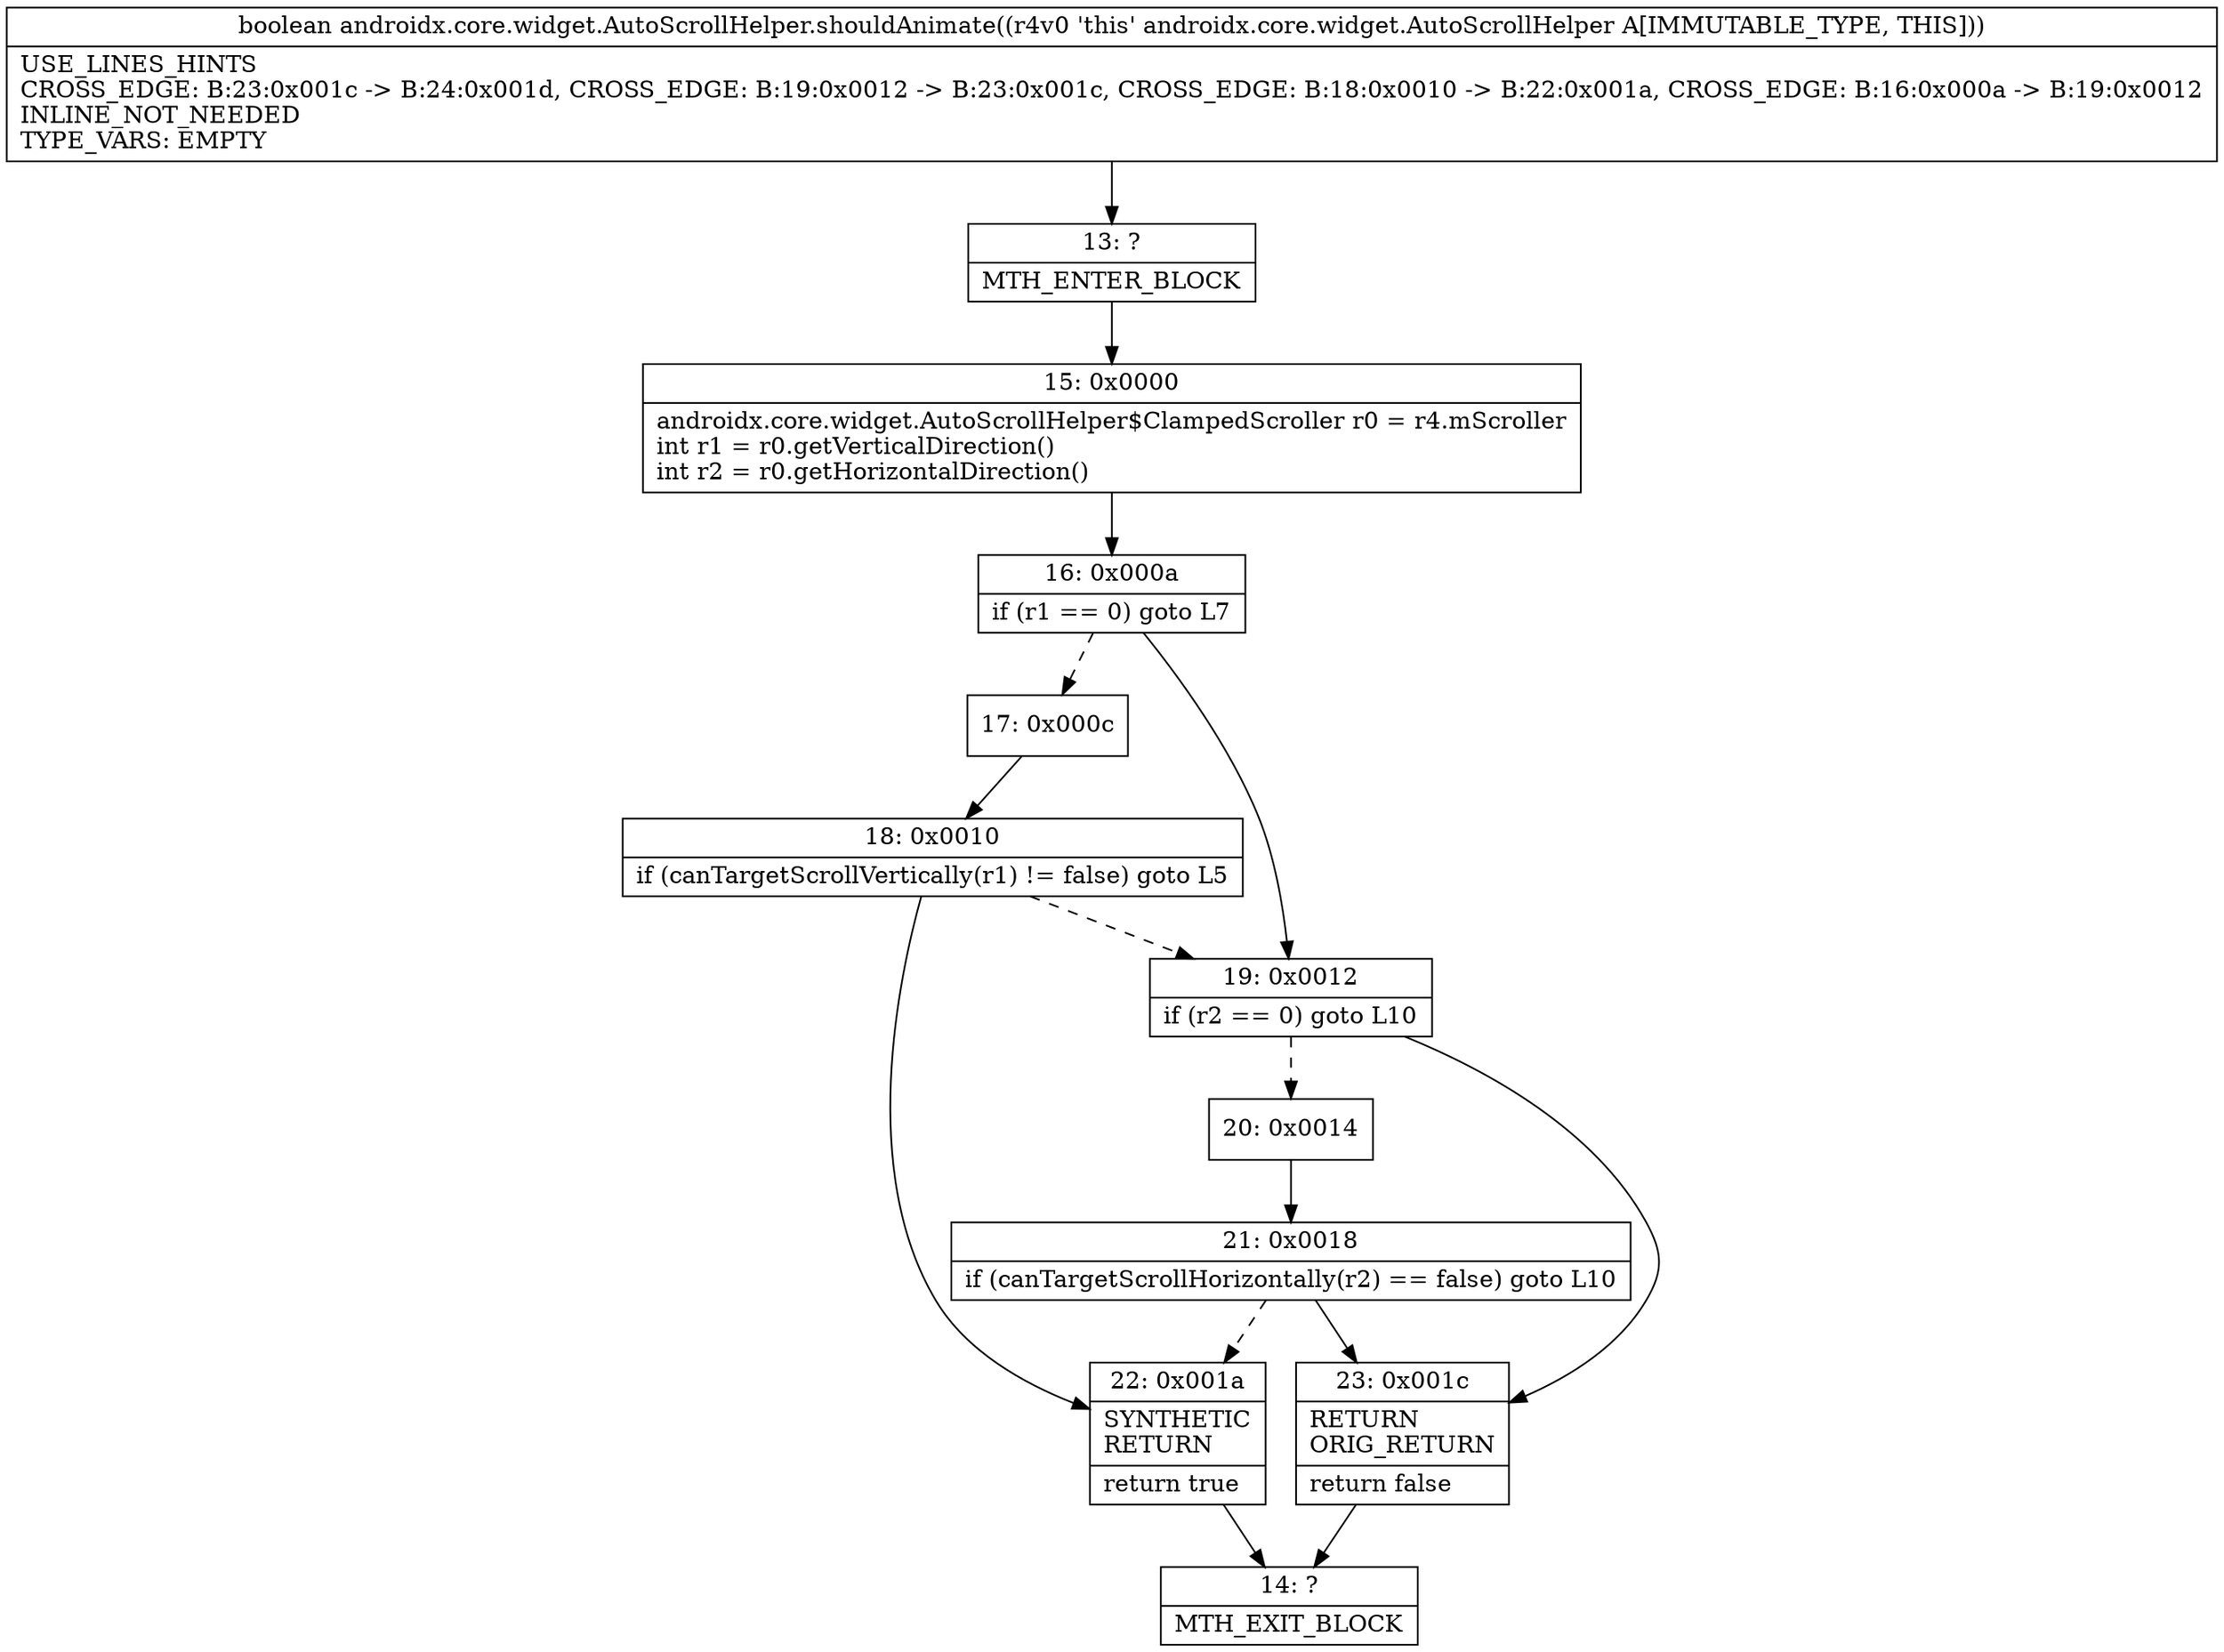 digraph "CFG forandroidx.core.widget.AutoScrollHelper.shouldAnimate()Z" {
Node_13 [shape=record,label="{13\:\ ?|MTH_ENTER_BLOCK\l}"];
Node_15 [shape=record,label="{15\:\ 0x0000|androidx.core.widget.AutoScrollHelper$ClampedScroller r0 = r4.mScroller\lint r1 = r0.getVerticalDirection()\lint r2 = r0.getHorizontalDirection()\l}"];
Node_16 [shape=record,label="{16\:\ 0x000a|if (r1 == 0) goto L7\l}"];
Node_17 [shape=record,label="{17\:\ 0x000c}"];
Node_18 [shape=record,label="{18\:\ 0x0010|if (canTargetScrollVertically(r1) != false) goto L5\l}"];
Node_22 [shape=record,label="{22\:\ 0x001a|SYNTHETIC\lRETURN\l|return true\l}"];
Node_14 [shape=record,label="{14\:\ ?|MTH_EXIT_BLOCK\l}"];
Node_19 [shape=record,label="{19\:\ 0x0012|if (r2 == 0) goto L10\l}"];
Node_20 [shape=record,label="{20\:\ 0x0014}"];
Node_21 [shape=record,label="{21\:\ 0x0018|if (canTargetScrollHorizontally(r2) == false) goto L10\l}"];
Node_23 [shape=record,label="{23\:\ 0x001c|RETURN\lORIG_RETURN\l|return false\l}"];
MethodNode[shape=record,label="{boolean androidx.core.widget.AutoScrollHelper.shouldAnimate((r4v0 'this' androidx.core.widget.AutoScrollHelper A[IMMUTABLE_TYPE, THIS]))  | USE_LINES_HINTS\lCROSS_EDGE: B:23:0x001c \-\> B:24:0x001d, CROSS_EDGE: B:19:0x0012 \-\> B:23:0x001c, CROSS_EDGE: B:18:0x0010 \-\> B:22:0x001a, CROSS_EDGE: B:16:0x000a \-\> B:19:0x0012\lINLINE_NOT_NEEDED\lTYPE_VARS: EMPTY\l}"];
MethodNode -> Node_13;Node_13 -> Node_15;
Node_15 -> Node_16;
Node_16 -> Node_17[style=dashed];
Node_16 -> Node_19;
Node_17 -> Node_18;
Node_18 -> Node_19[style=dashed];
Node_18 -> Node_22;
Node_22 -> Node_14;
Node_19 -> Node_20[style=dashed];
Node_19 -> Node_23;
Node_20 -> Node_21;
Node_21 -> Node_22[style=dashed];
Node_21 -> Node_23;
Node_23 -> Node_14;
}


